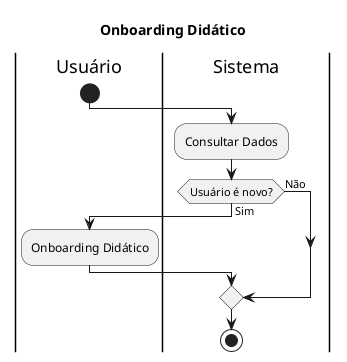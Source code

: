@startuml

title Onboarding Didático

|Usuário|
start
|Sistema|
:Consultar Dados;
if(Usuário é novo?) then (Sim)
    |Usuário|
    :Onboarding Didático;
    |Sistema|
else (Não)
endif
stop

@enduml
